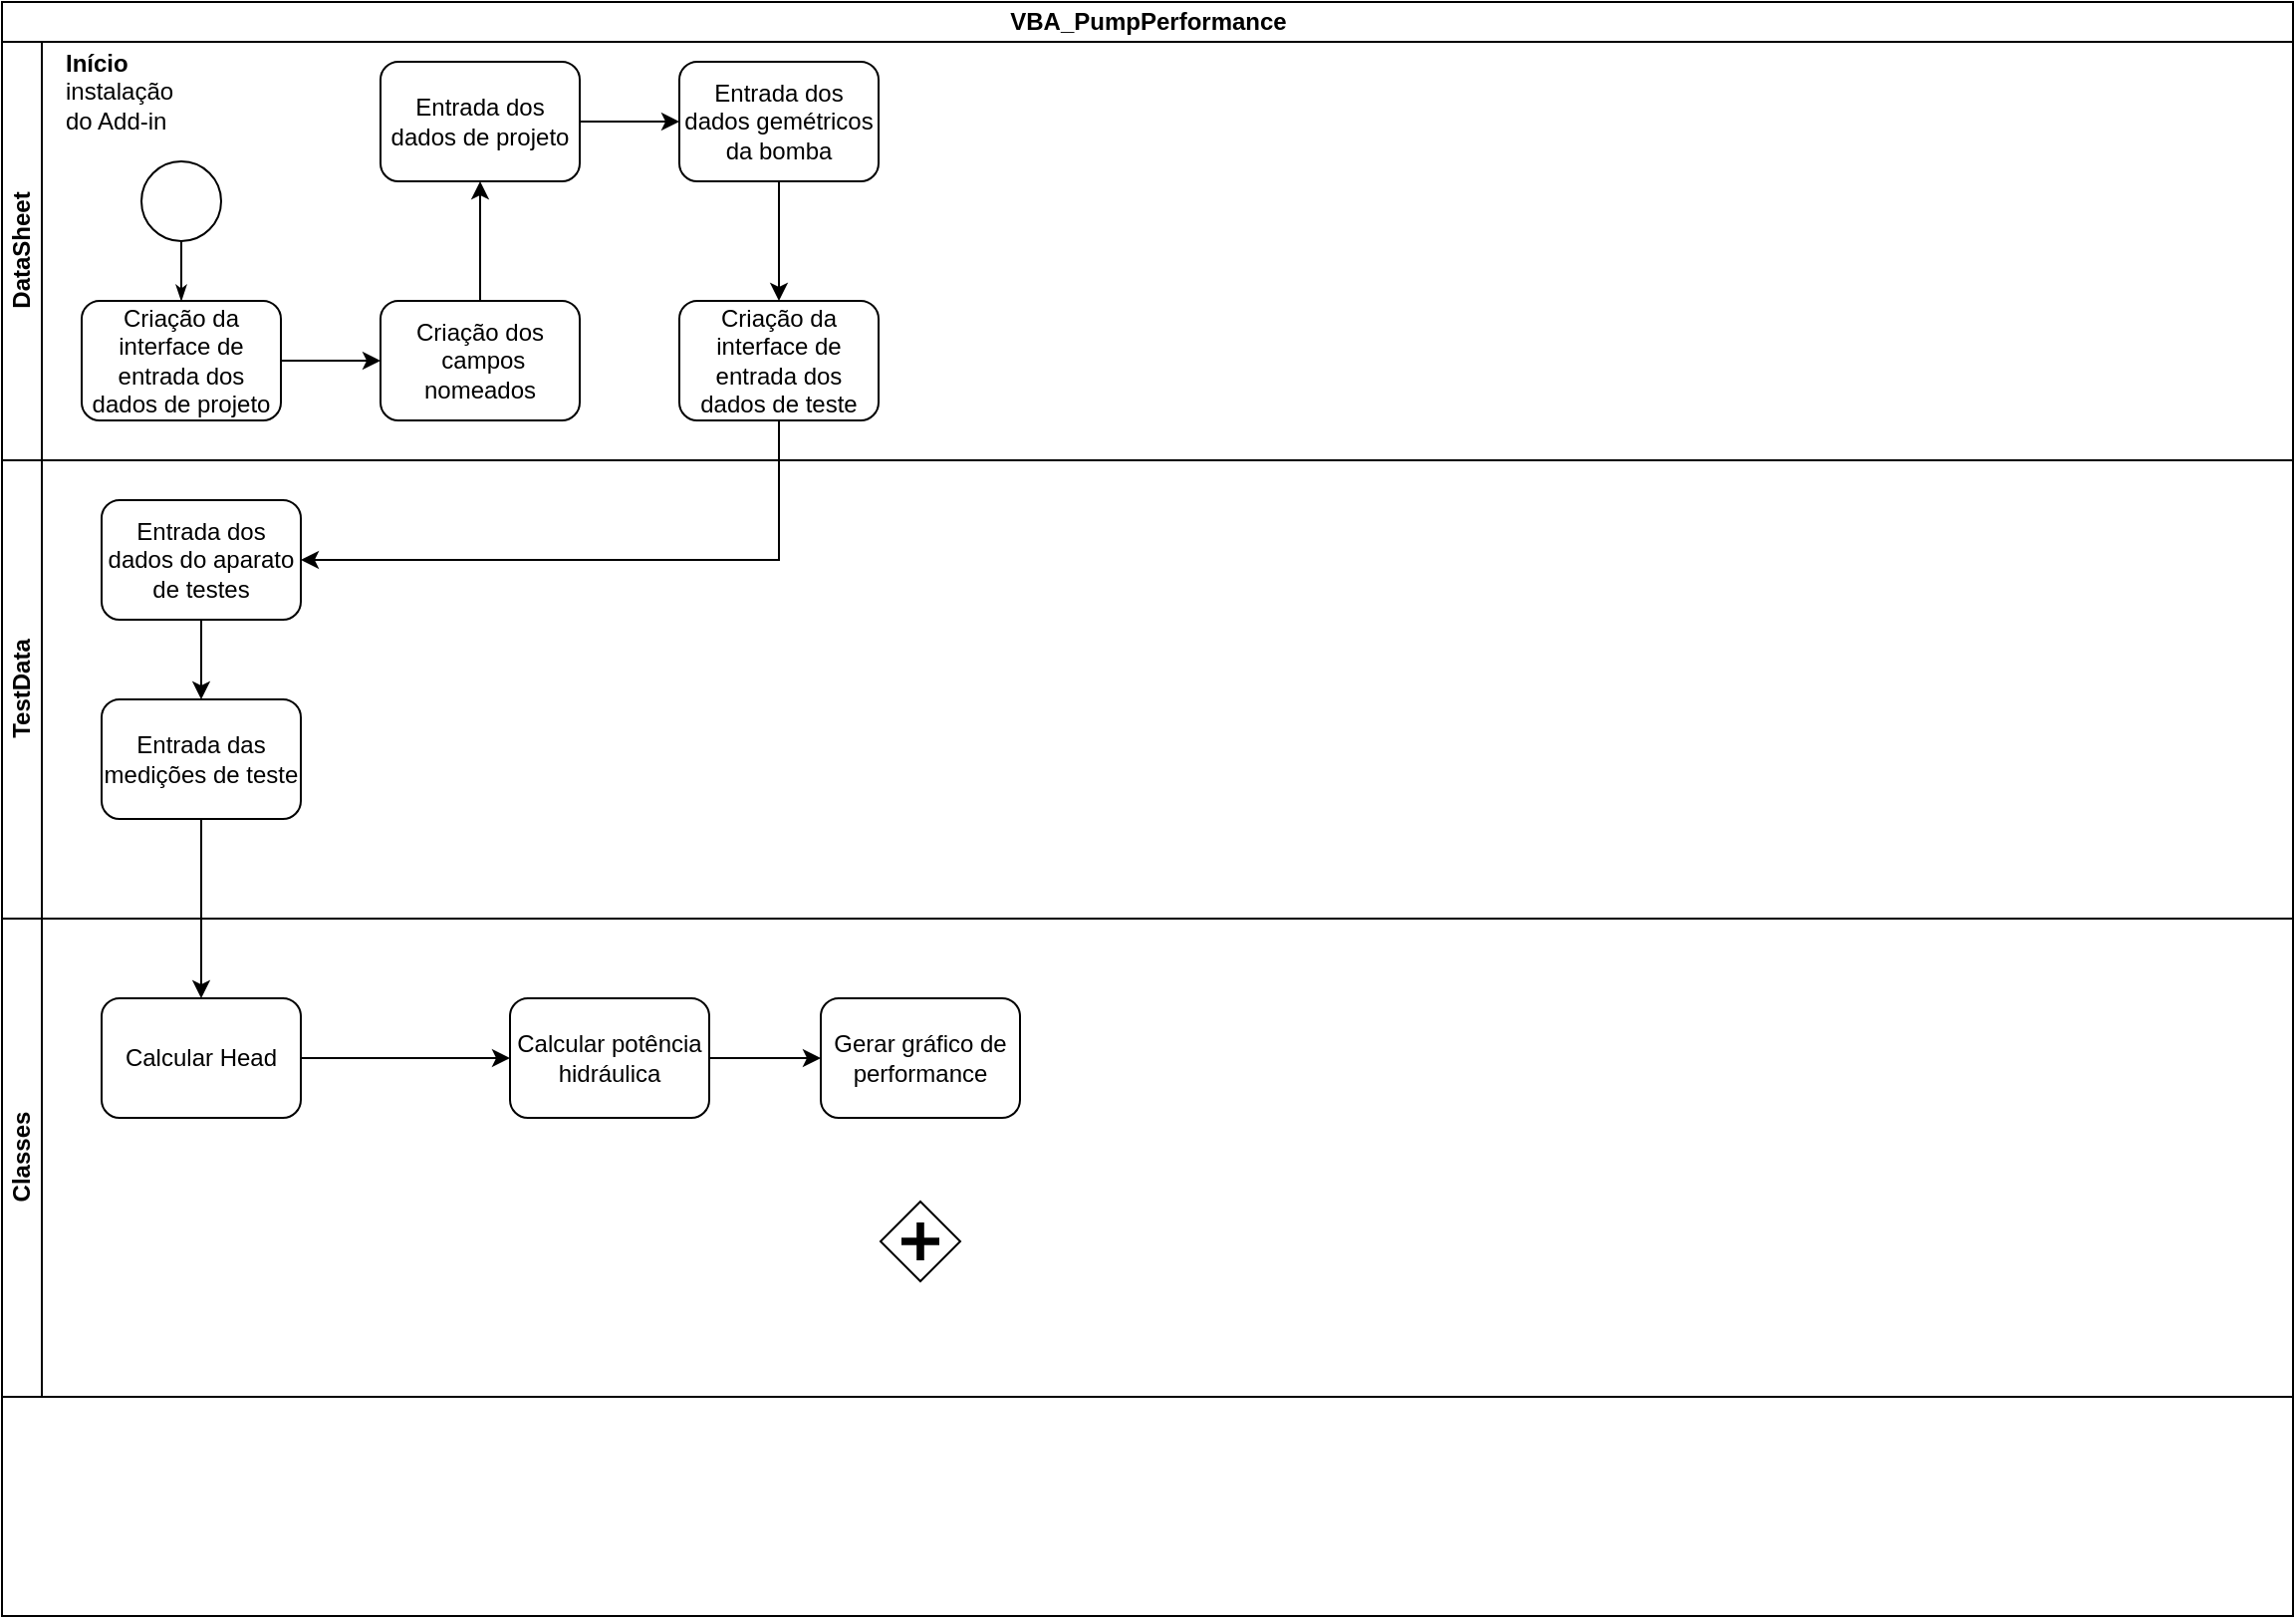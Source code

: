 <mxfile version="14.9.3" type="github">
  <diagram name="Page-1" id="c7488fd3-1785-93aa-aadb-54a6760d102a">
    <mxGraphModel dx="1161" dy="674" grid="0" gridSize="10" guides="1" tooltips="1" connect="1" arrows="1" fold="1" page="1" pageScale="1" pageWidth="1169" pageHeight="827" background="none" math="0" shadow="0">
      <root>
        <mxCell id="0" />
        <mxCell id="1" parent="0" />
        <mxCell id="2b4e8129b02d487f-1" value="VBA_PumpPerformance" style="swimlane;html=1;childLayout=stackLayout;horizontal=1;startSize=20;horizontalStack=0;rounded=0;shadow=0;labelBackgroundColor=none;strokeWidth=1;fontFamily=Helvetica;fontSize=12;align=center;" parent="1" vertex="1">
          <mxGeometry x="10" y="10" width="1150" height="810" as="geometry" />
        </mxCell>
        <mxCell id="2b4e8129b02d487f-2" value="DataSheet" style="swimlane;html=1;startSize=20;horizontal=0;fontFamily=Helvetica;" parent="2b4e8129b02d487f-1" vertex="1">
          <mxGeometry y="20" width="1150" height="210" as="geometry" />
        </mxCell>
        <mxCell id="2b4e8129b02d487f-18" style="edgeStyle=orthogonalEdgeStyle;rounded=0;html=1;labelBackgroundColor=none;startArrow=none;startFill=0;startSize=5;endArrow=classicThin;endFill=1;endSize=5;jettySize=auto;orthogonalLoop=1;strokeWidth=1;fontFamily=Helvetica;fontSize=12;" parent="2b4e8129b02d487f-2" source="2b4e8129b02d487f-5" target="2b4e8129b02d487f-6" edge="1">
          <mxGeometry relative="1" as="geometry" />
        </mxCell>
        <mxCell id="2b4e8129b02d487f-5" value="" style="ellipse;whiteSpace=wrap;html=1;rounded=0;shadow=0;labelBackgroundColor=none;strokeWidth=1;fontFamily=Helvetica;fontSize=12;align=center;" parent="2b4e8129b02d487f-2" vertex="1">
          <mxGeometry x="70" y="60" width="40" height="40" as="geometry" />
        </mxCell>
        <mxCell id="2b4e8129b02d487f-6" value="Criação da interface de entrada dos dados de projeto" style="rounded=1;whiteSpace=wrap;html=1;shadow=0;labelBackgroundColor=none;strokeWidth=1;fontFamily=Helvetica;fontSize=12;align=center;" parent="2b4e8129b02d487f-2" vertex="1">
          <mxGeometry x="40" y="130.0" width="100" height="60" as="geometry" />
        </mxCell>
        <mxCell id="_Npp1PTNY8HX3L-tcrCO-1" value="&lt;b style=&quot;font-size: 12px;&quot;&gt;&lt;font style=&quot;font-size: 12px;&quot;&gt;Início&lt;/font&gt;&lt;/b&gt;&lt;br style=&quot;font-size: 12px;&quot;&gt;instalação&lt;br style=&quot;font-size: 12px;&quot;&gt;do Add-in" style="text;html=1;strokeColor=none;fillColor=none;align=left;verticalAlign=middle;whiteSpace=wrap;rounded=0;fontFamily=Helvetica;fontSize=12;" vertex="1" parent="2b4e8129b02d487f-2">
          <mxGeometry x="30" width="120" height="50" as="geometry" />
        </mxCell>
        <mxCell id="_Npp1PTNY8HX3L-tcrCO-12" value="Entrada dos dados gemétricos da bomba" style="rounded=1;whiteSpace=wrap;html=1;shadow=0;labelBackgroundColor=none;strokeWidth=1;fontFamily=Helvetica;fontSize=12;align=center;" vertex="1" parent="2b4e8129b02d487f-2">
          <mxGeometry x="340" y="10" width="100" height="60" as="geometry" />
        </mxCell>
        <mxCell id="_Npp1PTNY8HX3L-tcrCO-19" value="Criação dos &amp;nbsp;campos nomeados" style="rounded=1;whiteSpace=wrap;html=1;shadow=0;labelBackgroundColor=none;strokeWidth=1;fontFamily=Helvetica;fontSize=12;align=center;" vertex="1" parent="2b4e8129b02d487f-2">
          <mxGeometry x="190" y="130" width="100" height="60" as="geometry" />
        </mxCell>
        <mxCell id="_Npp1PTNY8HX3L-tcrCO-20" style="edgeStyle=orthogonalEdgeStyle;rounded=0;orthogonalLoop=1;jettySize=auto;html=1;fontFamily=Helvetica;fontSize=12;" edge="1" parent="2b4e8129b02d487f-2" source="2b4e8129b02d487f-6" target="_Npp1PTNY8HX3L-tcrCO-19">
          <mxGeometry relative="1" as="geometry" />
        </mxCell>
        <mxCell id="_Npp1PTNY8HX3L-tcrCO-2" value="Entrada dos dados de projeto" style="rounded=1;whiteSpace=wrap;html=1;shadow=0;labelBackgroundColor=none;strokeWidth=1;fontFamily=Helvetica;fontSize=12;align=center;" vertex="1" parent="2b4e8129b02d487f-2">
          <mxGeometry x="190" y="10.0" width="100" height="60" as="geometry" />
        </mxCell>
        <mxCell id="_Npp1PTNY8HX3L-tcrCO-6" style="edgeStyle=orthogonalEdgeStyle;rounded=0;orthogonalLoop=1;jettySize=auto;html=1;entryX=0;entryY=0.5;entryDx=0;entryDy=0;fontFamily=Helvetica;fontSize=12;" edge="1" parent="2b4e8129b02d487f-2" source="_Npp1PTNY8HX3L-tcrCO-2" target="_Npp1PTNY8HX3L-tcrCO-12">
          <mxGeometry relative="1" as="geometry" />
        </mxCell>
        <mxCell id="_Npp1PTNY8HX3L-tcrCO-21" style="edgeStyle=orthogonalEdgeStyle;rounded=0;orthogonalLoop=1;jettySize=auto;html=1;fontFamily=Helvetica;fontSize=12;entryX=0.5;entryY=1;entryDx=0;entryDy=0;" edge="1" parent="2b4e8129b02d487f-2" source="_Npp1PTNY8HX3L-tcrCO-19" target="_Npp1PTNY8HX3L-tcrCO-2">
          <mxGeometry relative="1" as="geometry">
            <mxPoint x="180" y="250" as="targetPoint" />
          </mxGeometry>
        </mxCell>
        <mxCell id="2b4e8129b02d487f-3" value="TestData" style="swimlane;html=1;startSize=20;horizontal=0;fontFamily=Helvetica;" parent="2b4e8129b02d487f-1" vertex="1">
          <mxGeometry y="230" width="1150" height="230" as="geometry" />
        </mxCell>
        <mxCell id="_Npp1PTNY8HX3L-tcrCO-7" value="Entrada das medições de teste" style="rounded=1;whiteSpace=wrap;html=1;shadow=0;labelBackgroundColor=none;strokeWidth=1;fontFamily=Helvetica;fontSize=12;align=center;" vertex="1" parent="2b4e8129b02d487f-3">
          <mxGeometry x="50" y="120" width="100" height="60" as="geometry" />
        </mxCell>
        <mxCell id="_Npp1PTNY8HX3L-tcrCO-9" value="Entrada dos dados do aparato de testes" style="rounded=1;whiteSpace=wrap;html=1;shadow=0;labelBackgroundColor=none;strokeWidth=1;fontFamily=Helvetica;fontSize=12;align=center;" vertex="1" parent="2b4e8129b02d487f-3">
          <mxGeometry x="50" y="20" width="100" height="60" as="geometry" />
        </mxCell>
        <mxCell id="_Npp1PTNY8HX3L-tcrCO-11" style="edgeStyle=orthogonalEdgeStyle;rounded=0;orthogonalLoop=1;jettySize=auto;html=1;entryX=0.5;entryY=0;entryDx=0;entryDy=0;fontFamily=Helvetica;fontSize=12;" edge="1" parent="2b4e8129b02d487f-3" source="_Npp1PTNY8HX3L-tcrCO-9" target="_Npp1PTNY8HX3L-tcrCO-7">
          <mxGeometry relative="1" as="geometry" />
        </mxCell>
        <mxCell id="2b4e8129b02d487f-4" value="Classes" style="swimlane;html=1;startSize=20;horizontal=0;fontFamily=Helvetica;" parent="2b4e8129b02d487f-1" vertex="1">
          <mxGeometry y="460" width="1150" height="240" as="geometry" />
        </mxCell>
        <mxCell id="2b4e8129b02d487f-16" value="" style="shape=mxgraph.bpmn.shape;html=1;verticalLabelPosition=bottom;labelBackgroundColor=#ffffff;verticalAlign=top;perimeter=rhombusPerimeter;background=gateway;outline=none;symbol=parallelGw;rounded=1;shadow=0;strokeWidth=1;fontFamily=Helvetica;fontSize=12;align=center;" parent="2b4e8129b02d487f-4" vertex="1">
          <mxGeometry x="441" y="142.0" width="40" height="40" as="geometry" />
        </mxCell>
        <mxCell id="_Npp1PTNY8HX3L-tcrCO-25" value="Calcular potência hidráulica" style="rounded=1;whiteSpace=wrap;html=1;shadow=0;labelBackgroundColor=none;strokeWidth=1;fontFamily=Helvetica;fontSize=12;align=center;" vertex="1" parent="2b4e8129b02d487f-4">
          <mxGeometry x="255" y="40" width="100" height="60" as="geometry" />
        </mxCell>
        <mxCell id="_Npp1PTNY8HX3L-tcrCO-24" value="Calcular Head" style="rounded=1;whiteSpace=wrap;html=1;shadow=0;labelBackgroundColor=none;strokeWidth=1;fontFamily=Helvetica;fontSize=12;align=center;" vertex="1" parent="2b4e8129b02d487f-4">
          <mxGeometry x="50" y="40" width="100" height="60" as="geometry" />
        </mxCell>
        <mxCell id="_Npp1PTNY8HX3L-tcrCO-27" style="edgeStyle=orthogonalEdgeStyle;rounded=0;orthogonalLoop=1;jettySize=auto;html=1;entryX=0;entryY=0.5;entryDx=0;entryDy=0;fontFamily=Helvetica;fontSize=12;" edge="1" parent="2b4e8129b02d487f-4" source="_Npp1PTNY8HX3L-tcrCO-24" target="_Npp1PTNY8HX3L-tcrCO-25">
          <mxGeometry relative="1" as="geometry" />
        </mxCell>
        <mxCell id="_Npp1PTNY8HX3L-tcrCO-29" value="Gerar gráfico de performance" style="rounded=1;whiteSpace=wrap;html=1;shadow=0;labelBackgroundColor=none;strokeWidth=1;fontFamily=Helvetica;fontSize=12;align=center;" vertex="1" parent="2b4e8129b02d487f-4">
          <mxGeometry x="411" y="40" width="100" height="60" as="geometry" />
        </mxCell>
        <mxCell id="_Npp1PTNY8HX3L-tcrCO-28" style="edgeStyle=orthogonalEdgeStyle;rounded=0;orthogonalLoop=1;jettySize=auto;html=1;fontFamily=Helvetica;fontSize=12;entryX=0;entryY=0.5;entryDx=0;entryDy=0;" edge="1" parent="2b4e8129b02d487f-4" source="_Npp1PTNY8HX3L-tcrCO-25" target="_Npp1PTNY8HX3L-tcrCO-29">
          <mxGeometry relative="1" as="geometry">
            <mxPoint x="437.235" y="64.235" as="targetPoint" />
          </mxGeometry>
        </mxCell>
        <mxCell id="_Npp1PTNY8HX3L-tcrCO-26" style="edgeStyle=orthogonalEdgeStyle;rounded=0;orthogonalLoop=1;jettySize=auto;html=1;entryX=0.5;entryY=0;entryDx=0;entryDy=0;fontFamily=Helvetica;fontSize=12;" edge="1" parent="2b4e8129b02d487f-1" source="_Npp1PTNY8HX3L-tcrCO-7" target="_Npp1PTNY8HX3L-tcrCO-24">
          <mxGeometry relative="1" as="geometry" />
        </mxCell>
        <mxCell id="_Npp1PTNY8HX3L-tcrCO-10" style="edgeStyle=orthogonalEdgeStyle;rounded=0;orthogonalLoop=1;jettySize=auto;html=1;entryX=1;entryY=0.5;entryDx=0;entryDy=0;fontFamily=Helvetica;fontSize=12;" edge="1" parent="1" source="_Npp1PTNY8HX3L-tcrCO-4" target="_Npp1PTNY8HX3L-tcrCO-9">
          <mxGeometry relative="1" as="geometry">
            <Array as="points">
              <mxPoint x="400" y="290" />
            </Array>
          </mxGeometry>
        </mxCell>
        <mxCell id="_Npp1PTNY8HX3L-tcrCO-4" value="Criação da interface de entrada dos dados de teste" style="rounded=1;whiteSpace=wrap;html=1;shadow=0;labelBackgroundColor=none;strokeWidth=1;fontFamily=Helvetica;fontSize=12;align=center;" vertex="1" parent="1">
          <mxGeometry x="350" y="160.0" width="100" height="60" as="geometry" />
        </mxCell>
        <mxCell id="_Npp1PTNY8HX3L-tcrCO-22" style="edgeStyle=orthogonalEdgeStyle;rounded=0;orthogonalLoop=1;jettySize=auto;html=1;fontFamily=Helvetica;fontSize=12;" edge="1" parent="1" source="_Npp1PTNY8HX3L-tcrCO-12" target="_Npp1PTNY8HX3L-tcrCO-4">
          <mxGeometry relative="1" as="geometry" />
        </mxCell>
      </root>
    </mxGraphModel>
  </diagram>
</mxfile>
